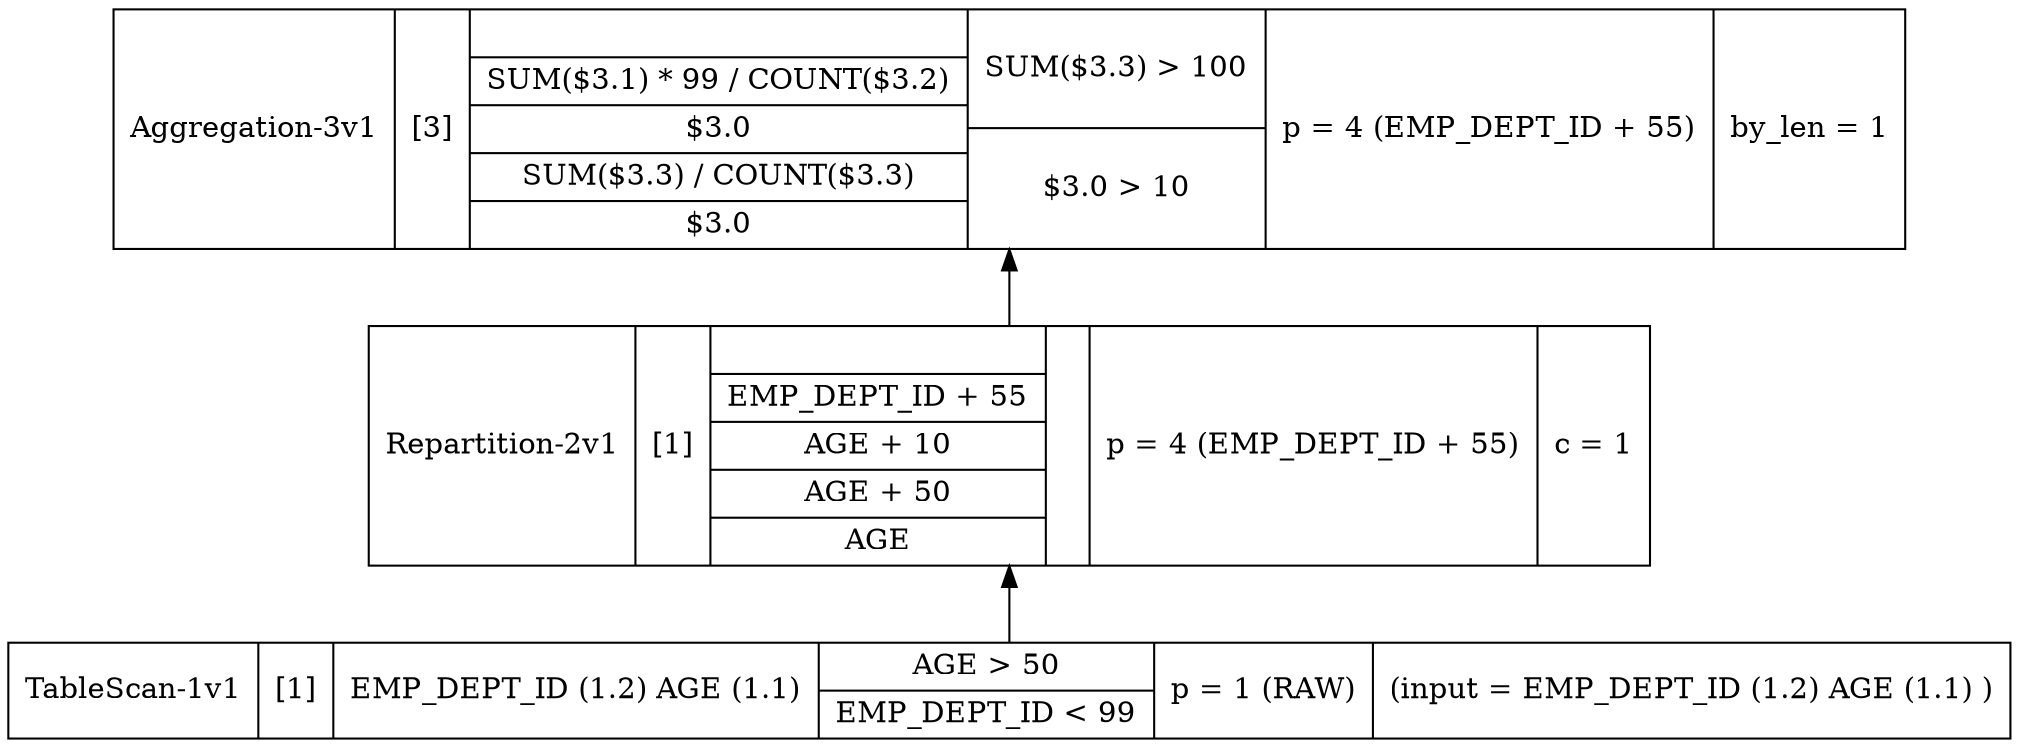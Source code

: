 digraph example1 {
    node [shape=record];
    rankdir=BT;
    nodesep=0.5;
    ordering="in";
    lopkeyLOPKey2v1 -> lopkeyLOPKey3v1;
    lopkeyLOPKey1v1 -> lopkeyLOPKey2v1;
    lopkeyLOPKey1v1[label="TableScan-1v1|[1]|EMP_DEPT_ID (1.2) AGE (1.1) |{AGE \> 50|EMP_DEPT_ID \< 99}|p = 1 (RAW)|(input = EMP_DEPT_ID (1.2) AGE (1.1) )"];
    lopkeyLOPKey2v1[label="Repartition-2v1|[1]|{|EMP_DEPT_ID + 55|AGE + 10|AGE + 50|AGE}|{}|p = 4 (EMP_DEPT_ID + 55)|c = 1"];
    lopkeyLOPKey3v1[label="Aggregation-3v1|[3]|{|SUM($3.1) * 99 / COUNT($3.2)|$3.0|SUM($3.3) / COUNT($3.3)|$3.0}|{SUM($3.3) \> 100|$3.0 \> 10}|p = 4 (EMP_DEPT_ID + 55)|by_len = 1"];
}
